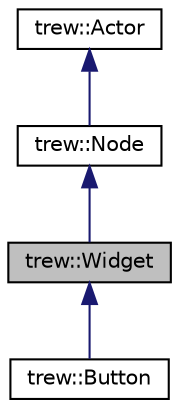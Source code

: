 digraph "trew::Widget"
{
 // LATEX_PDF_SIZE
  edge [fontname="Helvetica",fontsize="10",labelfontname="Helvetica",labelfontsize="10"];
  node [fontname="Helvetica",fontsize="10",shape=record];
  Node1 [label="trew::Widget",height=0.2,width=0.4,color="black", fillcolor="grey75", style="filled", fontcolor="black",tooltip=" "];
  Node2 -> Node1 [dir="back",color="midnightblue",fontsize="10",style="solid"];
  Node2 [label="trew::Node",height=0.2,width=0.4,color="black", fillcolor="white", style="filled",URL="$classtrew_1_1_node.html",tooltip=" "];
  Node3 -> Node2 [dir="back",color="midnightblue",fontsize="10",style="solid"];
  Node3 [label="trew::Actor",height=0.2,width=0.4,color="black", fillcolor="white", style="filled",URL="$classtrew_1_1_actor.html",tooltip=" "];
  Node1 -> Node4 [dir="back",color="midnightblue",fontsize="10",style="solid"];
  Node4 [label="trew::Button",height=0.2,width=0.4,color="black", fillcolor="white", style="filled",URL="$classtrew_1_1_button.html",tooltip=" "];
}
